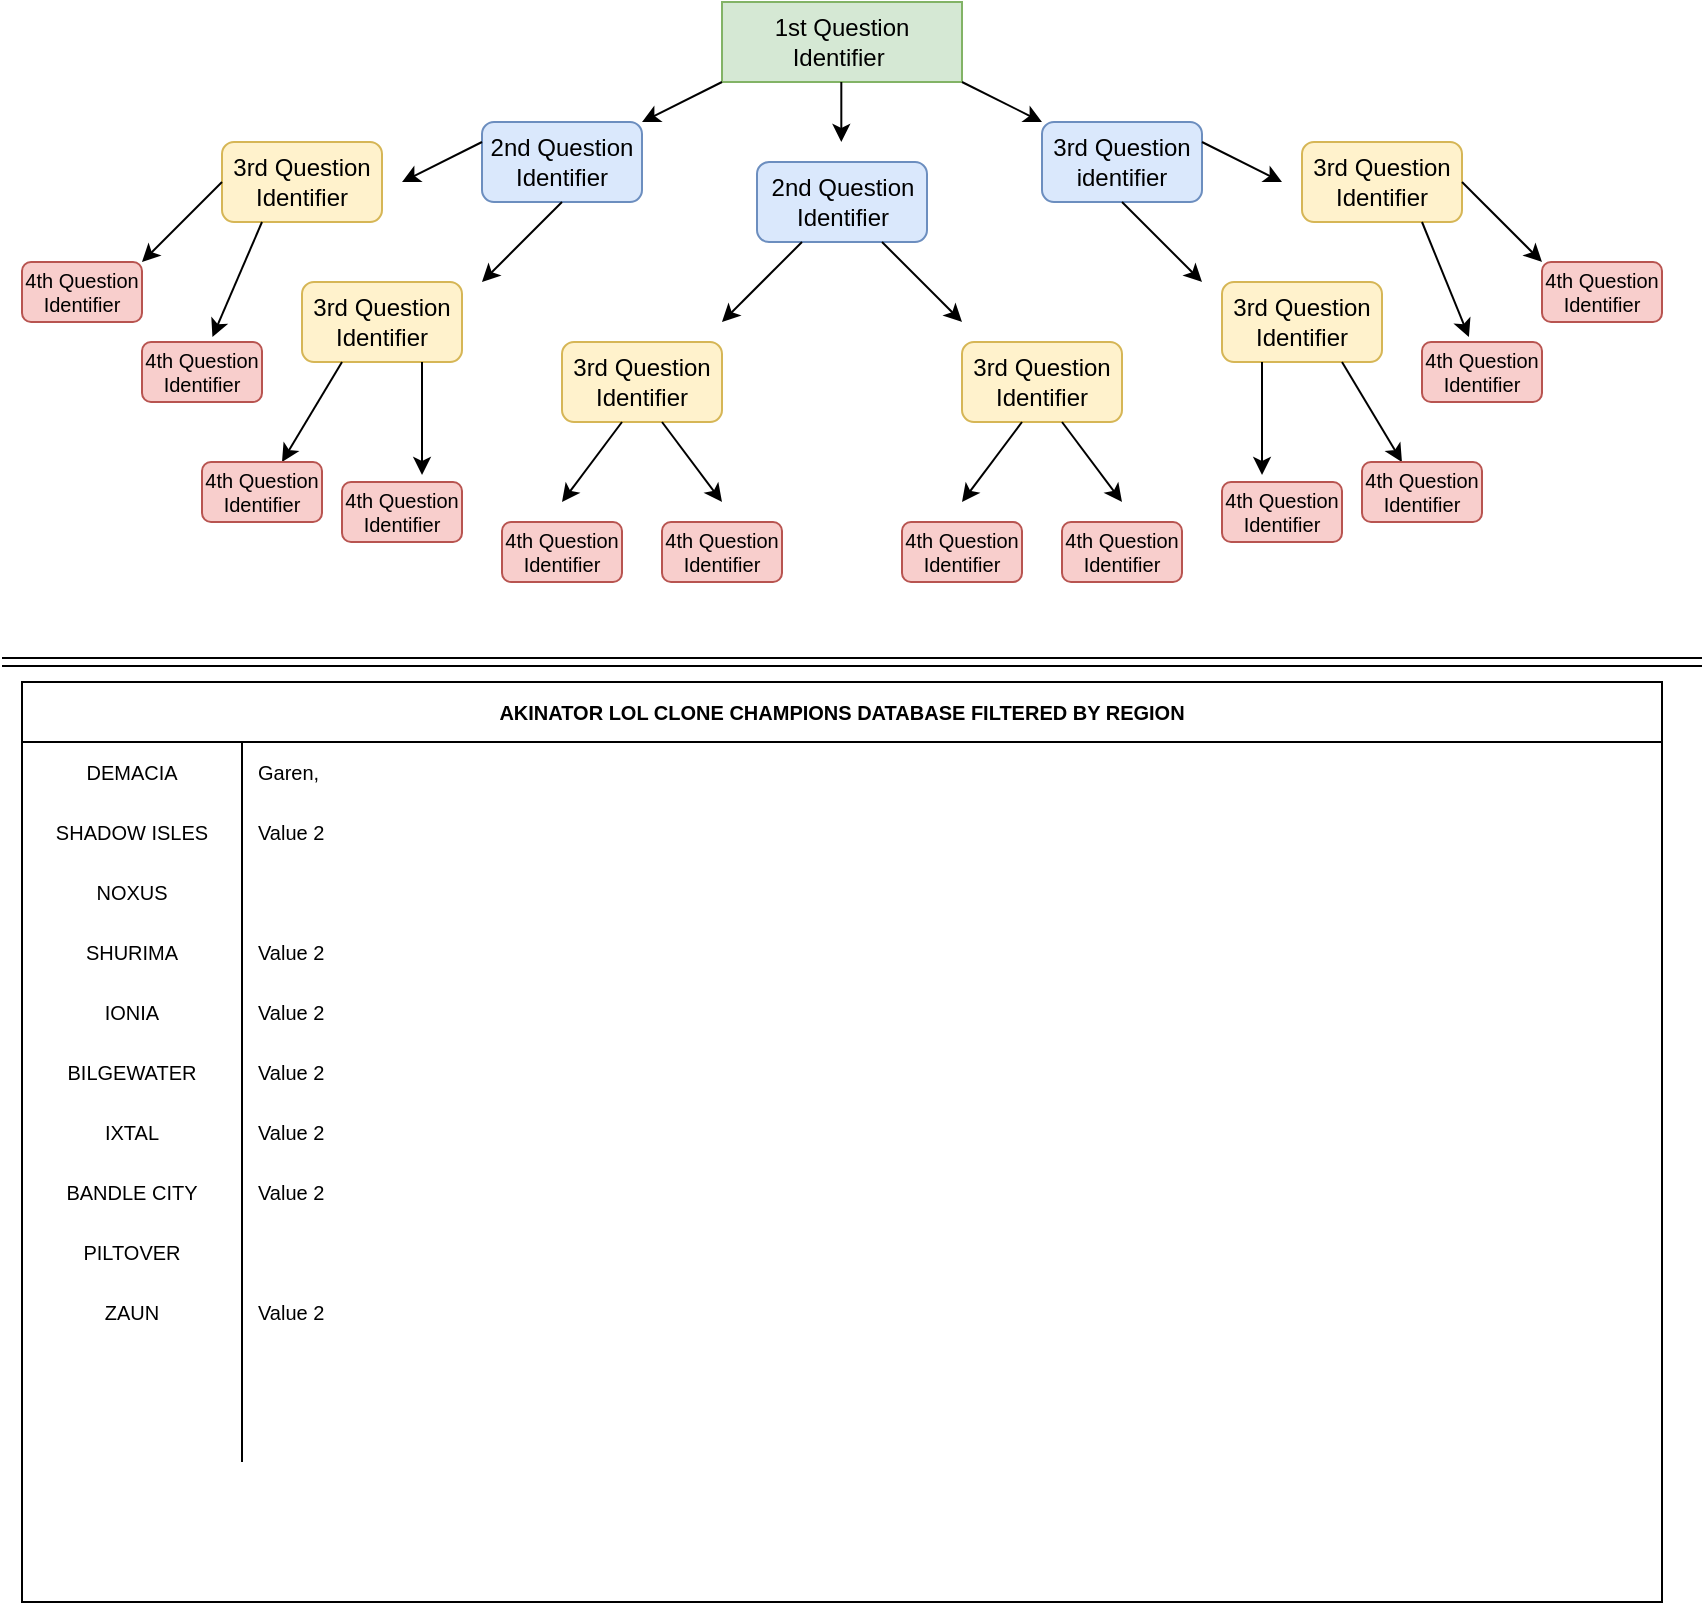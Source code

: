 <mxfile version="20.2.8" type="github">
  <diagram id="Z1RR6mmJHM-_WVOXm7XX" name="Page-1">
    <mxGraphModel dx="813" dy="454" grid="1" gridSize="10" guides="1" tooltips="1" connect="1" arrows="1" fold="1" page="1" pageScale="1" pageWidth="850" pageHeight="1100" math="0" shadow="0">
      <root>
        <mxCell id="0" />
        <mxCell id="1" parent="0" />
        <mxCell id="8yJS9vhKJrnBrzT2P1xs-1" value="1st Question Identifier&amp;nbsp;" style="rounded=0;whiteSpace=wrap;html=1;fillColor=#d5e8d4;strokeColor=#82b366;fillStyle=auto;" parent="1" vertex="1">
          <mxGeometry x="360" y="30" width="120" height="40" as="geometry" />
        </mxCell>
        <mxCell id="8yJS9vhKJrnBrzT2P1xs-2" value="" style="endArrow=classic;html=1;rounded=0;" parent="1" edge="1">
          <mxGeometry width="50" height="50" relative="1" as="geometry">
            <mxPoint x="360" y="70" as="sourcePoint" />
            <mxPoint x="320" y="90" as="targetPoint" />
            <Array as="points" />
          </mxGeometry>
        </mxCell>
        <mxCell id="8yJS9vhKJrnBrzT2P1xs-4" value="" style="endArrow=classic;html=1;rounded=0;" parent="1" edge="1">
          <mxGeometry width="50" height="50" relative="1" as="geometry">
            <mxPoint x="419.66" y="70" as="sourcePoint" />
            <mxPoint x="419.66" y="100" as="targetPoint" />
            <Array as="points">
              <mxPoint x="419.66" y="70" />
            </Array>
          </mxGeometry>
        </mxCell>
        <mxCell id="8yJS9vhKJrnBrzT2P1xs-5" value="" style="endArrow=classic;html=1;rounded=0;entryX=0;entryY=0;entryDx=0;entryDy=0;" parent="1" target="8yJS9vhKJrnBrzT2P1xs-7" edge="1">
          <mxGeometry width="50" height="50" relative="1" as="geometry">
            <mxPoint x="480" y="70" as="sourcePoint" />
            <mxPoint x="515" y="90" as="targetPoint" />
            <Array as="points" />
          </mxGeometry>
        </mxCell>
        <mxCell id="8yJS9vhKJrnBrzT2P1xs-6" value="2nd Question Identifier" style="rounded=1;whiteSpace=wrap;html=1;fillStyle=auto;fillColor=#dae8fc;strokeColor=#6c8ebf;" parent="1" vertex="1">
          <mxGeometry x="240" y="90" width="80" height="40" as="geometry" />
        </mxCell>
        <mxCell id="8yJS9vhKJrnBrzT2P1xs-7" value="3rd Question identifier" style="rounded=1;whiteSpace=wrap;html=1;fillStyle=auto;fillColor=#dae8fc;strokeColor=#6c8ebf;" parent="1" vertex="1">
          <mxGeometry x="520" y="90" width="80" height="40" as="geometry" />
        </mxCell>
        <mxCell id="8yJS9vhKJrnBrzT2P1xs-8" value="2nd Question Identifier" style="rounded=1;whiteSpace=wrap;html=1;fillStyle=auto;fillColor=#dae8fc;strokeColor=#6c8ebf;" parent="1" vertex="1">
          <mxGeometry x="377.5" y="110" width="85" height="40" as="geometry" />
        </mxCell>
        <mxCell id="8yJS9vhKJrnBrzT2P1xs-10" value="" style="endArrow=classic;html=1;rounded=0;" parent="1" edge="1">
          <mxGeometry width="50" height="50" relative="1" as="geometry">
            <mxPoint x="400" y="150" as="sourcePoint" />
            <mxPoint x="360" y="190" as="targetPoint" />
            <Array as="points">
              <mxPoint x="360" y="190" />
            </Array>
          </mxGeometry>
        </mxCell>
        <mxCell id="8yJS9vhKJrnBrzT2P1xs-11" value="" style="endArrow=classic;html=1;rounded=0;" parent="1" edge="1">
          <mxGeometry width="50" height="50" relative="1" as="geometry">
            <mxPoint x="440" y="150" as="sourcePoint" />
            <mxPoint x="480" y="190" as="targetPoint" />
            <Array as="points" />
          </mxGeometry>
        </mxCell>
        <mxCell id="8yJS9vhKJrnBrzT2P1xs-14" value="3rd Question Identifier" style="rounded=1;whiteSpace=wrap;html=1;fillStyle=auto;fillColor=#fff2cc;strokeColor=#d6b656;" parent="1" vertex="1">
          <mxGeometry x="280" y="200" width="80" height="40" as="geometry" />
        </mxCell>
        <mxCell id="8yJS9vhKJrnBrzT2P1xs-15" value="3rd Question Identifier" style="rounded=1;whiteSpace=wrap;html=1;fillStyle=auto;fillColor=#fff2cc;strokeColor=#d6b656;" parent="1" vertex="1">
          <mxGeometry x="480" y="200" width="80" height="40" as="geometry" />
        </mxCell>
        <mxCell id="8yJS9vhKJrnBrzT2P1xs-16" value="3rd Question Identifier" style="rounded=1;whiteSpace=wrap;html=1;fillStyle=auto;fillColor=#fff2cc;strokeColor=#d6b656;" parent="1" vertex="1">
          <mxGeometry x="110" y="100" width="80" height="40" as="geometry" />
        </mxCell>
        <mxCell id="8yJS9vhKJrnBrzT2P1xs-19" value="" style="endArrow=classic;html=1;rounded=0;" parent="1" edge="1">
          <mxGeometry width="50" height="50" relative="1" as="geometry">
            <mxPoint x="240" y="100" as="sourcePoint" />
            <mxPoint x="200" y="120" as="targetPoint" />
            <Array as="points" />
          </mxGeometry>
        </mxCell>
        <mxCell id="8yJS9vhKJrnBrzT2P1xs-20" value="" style="endArrow=classic;html=1;rounded=0;" parent="1" edge="1">
          <mxGeometry width="50" height="50" relative="1" as="geometry">
            <mxPoint x="280" y="130" as="sourcePoint" />
            <mxPoint x="240" y="170" as="targetPoint" />
            <Array as="points">
              <mxPoint x="240" y="170" />
            </Array>
          </mxGeometry>
        </mxCell>
        <mxCell id="8yJS9vhKJrnBrzT2P1xs-21" value="3rd Question Identifier" style="rounded=1;whiteSpace=wrap;html=1;fillStyle=auto;fillColor=#fff2cc;strokeColor=#d6b656;" parent="1" vertex="1">
          <mxGeometry x="150" y="170" width="80" height="40" as="geometry" />
        </mxCell>
        <mxCell id="8yJS9vhKJrnBrzT2P1xs-24" value="" style="endArrow=classic;html=1;rounded=0;entryX=0;entryY=0;entryDx=0;entryDy=0;" parent="1" edge="1">
          <mxGeometry width="50" height="50" relative="1" as="geometry">
            <mxPoint x="600" y="100" as="sourcePoint" />
            <mxPoint x="640" y="120" as="targetPoint" />
            <Array as="points" />
          </mxGeometry>
        </mxCell>
        <mxCell id="8yJS9vhKJrnBrzT2P1xs-25" value="3rd Question Identifier" style="rounded=1;whiteSpace=wrap;html=1;fillStyle=auto;fillColor=#fff2cc;strokeColor=#d6b656;" parent="1" vertex="1">
          <mxGeometry x="650" y="100" width="80" height="40" as="geometry" />
        </mxCell>
        <mxCell id="8yJS9vhKJrnBrzT2P1xs-26" value="" style="endArrow=classic;html=1;rounded=0;" parent="1" edge="1">
          <mxGeometry width="50" height="50" relative="1" as="geometry">
            <mxPoint x="560" y="130" as="sourcePoint" />
            <mxPoint x="600" y="170" as="targetPoint" />
            <Array as="points" />
          </mxGeometry>
        </mxCell>
        <mxCell id="8yJS9vhKJrnBrzT2P1xs-27" value="3rd Question Identifier" style="rounded=1;whiteSpace=wrap;html=1;fillStyle=auto;fillColor=#fff2cc;strokeColor=#d6b656;" parent="1" vertex="1">
          <mxGeometry x="610" y="170" width="80" height="40" as="geometry" />
        </mxCell>
        <mxCell id="8yJS9vhKJrnBrzT2P1xs-28" value="" style="endArrow=classic;html=1;rounded=0;shadow=0;strokeColor=default;entryX=1;entryY=0;entryDx=0;entryDy=0;" parent="1" target="8yJS9vhKJrnBrzT2P1xs-30" edge="1">
          <mxGeometry width="50" height="50" relative="1" as="geometry">
            <mxPoint x="110" y="120" as="sourcePoint" />
            <mxPoint x="70" y="150" as="targetPoint" />
          </mxGeometry>
        </mxCell>
        <mxCell id="8yJS9vhKJrnBrzT2P1xs-29" value="" style="endArrow=classic;html=1;rounded=0;shadow=0;strokeColor=default;entryX=0.587;entryY=-0.083;entryDx=0;entryDy=0;entryPerimeter=0;" parent="1" target="8yJS9vhKJrnBrzT2P1xs-31" edge="1">
          <mxGeometry width="50" height="50" relative="1" as="geometry">
            <mxPoint x="130" y="140" as="sourcePoint" />
            <mxPoint x="110" y="190" as="targetPoint" />
          </mxGeometry>
        </mxCell>
        <mxCell id="8yJS9vhKJrnBrzT2P1xs-30" value="4th Question Identifier" style="rounded=1;whiteSpace=wrap;html=1;fillStyle=auto;fillColor=#f8cecc;strokeColor=#b85450;fontSize=10;" parent="1" vertex="1">
          <mxGeometry x="10" y="160" width="60" height="30" as="geometry" />
        </mxCell>
        <mxCell id="8yJS9vhKJrnBrzT2P1xs-31" value="4th Question Identifier" style="rounded=1;whiteSpace=wrap;html=1;fillStyle=auto;fillColor=#f8cecc;strokeColor=#b85450;fontSize=10;" parent="1" vertex="1">
          <mxGeometry x="70" y="200" width="60" height="30" as="geometry" />
        </mxCell>
        <mxCell id="8yJS9vhKJrnBrzT2P1xs-32" value="" style="endArrow=classic;html=1;rounded=0;shadow=0;strokeColor=default;fontSize=10;" parent="1" edge="1">
          <mxGeometry width="50" height="50" relative="1" as="geometry">
            <mxPoint x="170" y="210" as="sourcePoint" />
            <mxPoint x="140" y="260" as="targetPoint" />
          </mxGeometry>
        </mxCell>
        <mxCell id="8yJS9vhKJrnBrzT2P1xs-33" value="" style="endArrow=classic;html=1;rounded=0;shadow=0;strokeColor=default;fontSize=10;entryX=0.667;entryY=-0.117;entryDx=0;entryDy=0;entryPerimeter=0;" parent="1" target="8yJS9vhKJrnBrzT2P1xs-35" edge="1">
          <mxGeometry width="50" height="50" relative="1" as="geometry">
            <mxPoint x="210" y="210" as="sourcePoint" />
            <mxPoint x="210" y="260" as="targetPoint" />
          </mxGeometry>
        </mxCell>
        <mxCell id="8yJS9vhKJrnBrzT2P1xs-34" value="4th Question Identifier" style="rounded=1;whiteSpace=wrap;html=1;fillStyle=auto;fillColor=#f8cecc;strokeColor=#b85450;fontSize=10;" parent="1" vertex="1">
          <mxGeometry x="100" y="260" width="60" height="30" as="geometry" />
        </mxCell>
        <mxCell id="8yJS9vhKJrnBrzT2P1xs-35" value="4th Question Identifier" style="rounded=1;whiteSpace=wrap;html=1;fillStyle=auto;fillColor=#f8cecc;strokeColor=#b85450;fontSize=10;" parent="1" vertex="1">
          <mxGeometry x="170" y="270" width="60" height="30" as="geometry" />
        </mxCell>
        <mxCell id="8yJS9vhKJrnBrzT2P1xs-37" value="" style="endArrow=classic;html=1;rounded=0;shadow=0;strokeColor=default;fontSize=10;" parent="1" edge="1">
          <mxGeometry width="50" height="50" relative="1" as="geometry">
            <mxPoint x="310" y="240" as="sourcePoint" />
            <mxPoint x="280" y="280" as="targetPoint" />
          </mxGeometry>
        </mxCell>
        <mxCell id="8yJS9vhKJrnBrzT2P1xs-38" value="" style="endArrow=classic;html=1;rounded=0;shadow=0;strokeColor=default;fontSize=10;" parent="1" edge="1">
          <mxGeometry width="50" height="50" relative="1" as="geometry">
            <mxPoint x="330" y="240" as="sourcePoint" />
            <mxPoint x="360" y="280" as="targetPoint" />
          </mxGeometry>
        </mxCell>
        <mxCell id="8yJS9vhKJrnBrzT2P1xs-39" value="" style="endArrow=classic;html=1;rounded=0;shadow=0;strokeColor=default;fontSize=10;" parent="1" edge="1">
          <mxGeometry width="50" height="50" relative="1" as="geometry">
            <mxPoint x="510" y="240" as="sourcePoint" />
            <mxPoint x="480" y="280" as="targetPoint" />
          </mxGeometry>
        </mxCell>
        <mxCell id="8yJS9vhKJrnBrzT2P1xs-40" value="" style="endArrow=classic;html=1;rounded=0;shadow=0;strokeColor=default;fontSize=10;" parent="1" edge="1">
          <mxGeometry width="50" height="50" relative="1" as="geometry">
            <mxPoint x="530" y="240" as="sourcePoint" />
            <mxPoint x="560" y="280" as="targetPoint" />
          </mxGeometry>
        </mxCell>
        <mxCell id="8yJS9vhKJrnBrzT2P1xs-41" value="4th Question Identifier" style="rounded=1;whiteSpace=wrap;html=1;fillStyle=auto;fillColor=#f8cecc;strokeColor=#b85450;fontSize=10;" parent="1" vertex="1">
          <mxGeometry x="250" y="290" width="60" height="30" as="geometry" />
        </mxCell>
        <mxCell id="8yJS9vhKJrnBrzT2P1xs-42" value="4th Question Identifier" style="rounded=1;whiteSpace=wrap;html=1;fillStyle=auto;fillColor=#f8cecc;strokeColor=#b85450;fontSize=10;" parent="1" vertex="1">
          <mxGeometry x="330" y="290" width="60" height="30" as="geometry" />
        </mxCell>
        <mxCell id="8yJS9vhKJrnBrzT2P1xs-43" value="4th Question Identifier" style="rounded=1;whiteSpace=wrap;html=1;fillStyle=auto;fillColor=#f8cecc;strokeColor=#b85450;fontSize=10;" parent="1" vertex="1">
          <mxGeometry x="450" y="290" width="60" height="30" as="geometry" />
        </mxCell>
        <mxCell id="8yJS9vhKJrnBrzT2P1xs-44" value="4th Question Identifier" style="rounded=1;whiteSpace=wrap;html=1;fillStyle=auto;fillColor=#f8cecc;strokeColor=#b85450;fontSize=10;" parent="1" vertex="1">
          <mxGeometry x="530" y="290" width="60" height="30" as="geometry" />
        </mxCell>
        <mxCell id="8yJS9vhKJrnBrzT2P1xs-47" value="" style="endArrow=classic;html=1;rounded=0;shadow=0;strokeColor=default;fontSize=10;entryX=0.667;entryY=-0.117;entryDx=0;entryDy=0;entryPerimeter=0;" parent="1" edge="1">
          <mxGeometry width="50" height="50" relative="1" as="geometry">
            <mxPoint x="630" y="210" as="sourcePoint" />
            <mxPoint x="630.02" y="266.49" as="targetPoint" />
          </mxGeometry>
        </mxCell>
        <mxCell id="8yJS9vhKJrnBrzT2P1xs-48" value="4th Question Identifier" style="rounded=1;whiteSpace=wrap;html=1;fillStyle=auto;fillColor=#f8cecc;strokeColor=#b85450;fontSize=10;" parent="1" vertex="1">
          <mxGeometry x="610" y="270" width="60" height="30" as="geometry" />
        </mxCell>
        <mxCell id="8yJS9vhKJrnBrzT2P1xs-49" value="" style="endArrow=classic;html=1;rounded=0;shadow=0;strokeColor=default;fontSize=10;entryX=0.333;entryY=0;entryDx=0;entryDy=0;entryPerimeter=0;" parent="1" target="8yJS9vhKJrnBrzT2P1xs-50" edge="1">
          <mxGeometry width="50" height="50" relative="1" as="geometry">
            <mxPoint x="670" y="210" as="sourcePoint" />
            <mxPoint x="700" y="240" as="targetPoint" />
          </mxGeometry>
        </mxCell>
        <mxCell id="8yJS9vhKJrnBrzT2P1xs-50" value="4th Question Identifier" style="rounded=1;whiteSpace=wrap;html=1;fillStyle=auto;fillColor=#f8cecc;strokeColor=#b85450;fontSize=10;" parent="1" vertex="1">
          <mxGeometry x="680" y="260" width="60" height="30" as="geometry" />
        </mxCell>
        <mxCell id="8yJS9vhKJrnBrzT2P1xs-52" value="" style="endArrow=classic;html=1;rounded=0;shadow=0;strokeColor=default;" parent="1" edge="1">
          <mxGeometry width="50" height="50" relative="1" as="geometry">
            <mxPoint x="730" y="120" as="sourcePoint" />
            <mxPoint x="770" y="160" as="targetPoint" />
          </mxGeometry>
        </mxCell>
        <mxCell id="8yJS9vhKJrnBrzT2P1xs-53" value="4th Question Identifier" style="rounded=1;whiteSpace=wrap;html=1;fillStyle=auto;fillColor=#f8cecc;strokeColor=#b85450;fontSize=10;" parent="1" vertex="1">
          <mxGeometry x="770" y="160" width="60" height="30" as="geometry" />
        </mxCell>
        <mxCell id="8yJS9vhKJrnBrzT2P1xs-54" value="" style="endArrow=classic;html=1;rounded=0;shadow=0;strokeColor=default;entryX=0.391;entryY=-0.083;entryDx=0;entryDy=0;entryPerimeter=0;" parent="1" target="8yJS9vhKJrnBrzT2P1xs-55" edge="1">
          <mxGeometry width="50" height="50" relative="1" as="geometry">
            <mxPoint x="710" y="140" as="sourcePoint" />
            <mxPoint x="740" y="190" as="targetPoint" />
          </mxGeometry>
        </mxCell>
        <mxCell id="8yJS9vhKJrnBrzT2P1xs-55" value="4th Question Identifier" style="rounded=1;whiteSpace=wrap;html=1;fillStyle=auto;fillColor=#f8cecc;strokeColor=#b85450;fontSize=10;" parent="1" vertex="1">
          <mxGeometry x="710" y="200" width="60" height="30" as="geometry" />
        </mxCell>
        <mxCell id="8yJS9vhKJrnBrzT2P1xs-56" value="" style="shape=link;html=1;rounded=0;shadow=0;strokeColor=default;fontSize=10;" parent="1" edge="1">
          <mxGeometry width="100" relative="1" as="geometry">
            <mxPoint y="360" as="sourcePoint" />
            <mxPoint x="850" y="360" as="targetPoint" />
          </mxGeometry>
        </mxCell>
        <mxCell id="mfH-ndN-9czuZ-7a6wpf-1" value="AKINATOR LOL CLONE CHAMPIONS DATABASE FILTERED BY REGION" style="shape=table;startSize=30;container=1;collapsible=0;childLayout=tableLayout;fixedRows=1;rowLines=0;fontStyle=1;fillStyle=auto;fontSize=10;" vertex="1" parent="1">
          <mxGeometry x="10" y="370" width="820" height="460" as="geometry" />
        </mxCell>
        <mxCell id="mfH-ndN-9czuZ-7a6wpf-2" value="" style="shape=tableRow;horizontal=0;startSize=0;swimlaneHead=0;swimlaneBody=0;top=0;left=0;bottom=0;right=0;collapsible=0;dropTarget=0;fillColor=none;points=[[0,0.5],[1,0.5]];portConstraint=eastwest;fillStyle=auto;fontSize=10;" vertex="1" parent="mfH-ndN-9czuZ-7a6wpf-1">
          <mxGeometry y="30" width="820" height="30" as="geometry" />
        </mxCell>
        <mxCell id="mfH-ndN-9czuZ-7a6wpf-3" value="DEMACIA" style="shape=partialRectangle;html=1;whiteSpace=wrap;connectable=0;fillColor=none;top=0;left=0;bottom=0;right=0;overflow=hidden;pointerEvents=1;fillStyle=auto;fontSize=10;" vertex="1" parent="mfH-ndN-9czuZ-7a6wpf-2">
          <mxGeometry width="110" height="30" as="geometry">
            <mxRectangle width="110" height="30" as="alternateBounds" />
          </mxGeometry>
        </mxCell>
        <mxCell id="mfH-ndN-9czuZ-7a6wpf-4" value="Garen," style="shape=partialRectangle;html=1;whiteSpace=wrap;connectable=0;fillColor=none;top=0;left=0;bottom=0;right=0;align=left;spacingLeft=6;overflow=hidden;fillStyle=auto;fontSize=10;" vertex="1" parent="mfH-ndN-9czuZ-7a6wpf-2">
          <mxGeometry x="110" width="710" height="30" as="geometry">
            <mxRectangle width="710" height="30" as="alternateBounds" />
          </mxGeometry>
        </mxCell>
        <mxCell id="mfH-ndN-9czuZ-7a6wpf-5" value="" style="shape=tableRow;horizontal=0;startSize=0;swimlaneHead=0;swimlaneBody=0;top=0;left=0;bottom=0;right=0;collapsible=0;dropTarget=0;fillColor=none;points=[[0,0.5],[1,0.5]];portConstraint=eastwest;fillStyle=auto;fontSize=10;" vertex="1" parent="mfH-ndN-9czuZ-7a6wpf-1">
          <mxGeometry y="60" width="820" height="30" as="geometry" />
        </mxCell>
        <mxCell id="mfH-ndN-9czuZ-7a6wpf-6" value="SHADOW ISLES" style="shape=partialRectangle;html=1;whiteSpace=wrap;connectable=0;fillColor=none;top=0;left=0;bottom=0;right=0;overflow=hidden;fillStyle=auto;fontSize=10;" vertex="1" parent="mfH-ndN-9czuZ-7a6wpf-5">
          <mxGeometry width="110" height="30" as="geometry">
            <mxRectangle width="110" height="30" as="alternateBounds" />
          </mxGeometry>
        </mxCell>
        <mxCell id="mfH-ndN-9czuZ-7a6wpf-7" value="Value 2" style="shape=partialRectangle;html=1;whiteSpace=wrap;connectable=0;fillColor=none;top=0;left=0;bottom=0;right=0;align=left;spacingLeft=6;overflow=hidden;fillStyle=auto;fontSize=10;" vertex="1" parent="mfH-ndN-9czuZ-7a6wpf-5">
          <mxGeometry x="110" width="710" height="30" as="geometry">
            <mxRectangle width="710" height="30" as="alternateBounds" />
          </mxGeometry>
        </mxCell>
        <mxCell id="mfH-ndN-9czuZ-7a6wpf-8" value="" style="shape=tableRow;horizontal=0;startSize=0;swimlaneHead=0;swimlaneBody=0;top=0;left=0;bottom=0;right=0;collapsible=0;dropTarget=0;fillColor=none;points=[[0,0.5],[1,0.5]];portConstraint=eastwest;fillStyle=auto;fontSize=10;" vertex="1" parent="mfH-ndN-9czuZ-7a6wpf-1">
          <mxGeometry y="90" width="820" height="30" as="geometry" />
        </mxCell>
        <mxCell id="mfH-ndN-9czuZ-7a6wpf-9" value="NOXUS" style="shape=partialRectangle;html=1;whiteSpace=wrap;connectable=0;fillColor=none;top=0;left=0;bottom=0;right=0;overflow=hidden;fillStyle=auto;fontSize=10;" vertex="1" parent="mfH-ndN-9czuZ-7a6wpf-8">
          <mxGeometry width="110" height="30" as="geometry">
            <mxRectangle width="110" height="30" as="alternateBounds" />
          </mxGeometry>
        </mxCell>
        <mxCell id="mfH-ndN-9czuZ-7a6wpf-10" value="" style="shape=partialRectangle;html=1;whiteSpace=wrap;connectable=0;fillColor=none;top=0;left=0;bottom=0;right=0;align=left;spacingLeft=6;overflow=hidden;fillStyle=auto;fontSize=10;sketch=0;" vertex="1" parent="mfH-ndN-9czuZ-7a6wpf-8">
          <mxGeometry x="110" width="710" height="30" as="geometry">
            <mxRectangle width="710" height="30" as="alternateBounds" />
          </mxGeometry>
        </mxCell>
        <mxCell id="mfH-ndN-9czuZ-7a6wpf-14" value="" style="shape=tableRow;horizontal=0;startSize=0;swimlaneHead=0;swimlaneBody=0;top=0;left=0;bottom=0;right=0;collapsible=0;dropTarget=0;fillColor=none;points=[[0,0.5],[1,0.5]];portConstraint=eastwest;fillStyle=auto;fontSize=10;" vertex="1" parent="mfH-ndN-9czuZ-7a6wpf-1">
          <mxGeometry y="120" width="820" height="30" as="geometry" />
        </mxCell>
        <mxCell id="mfH-ndN-9czuZ-7a6wpf-15" value="SHURIMA" style="shape=partialRectangle;html=1;whiteSpace=wrap;connectable=0;fillColor=none;top=0;left=0;bottom=0;right=0;overflow=hidden;fillStyle=auto;fontSize=10;" vertex="1" parent="mfH-ndN-9czuZ-7a6wpf-14">
          <mxGeometry width="110" height="30" as="geometry">
            <mxRectangle width="110" height="30" as="alternateBounds" />
          </mxGeometry>
        </mxCell>
        <mxCell id="mfH-ndN-9czuZ-7a6wpf-16" value="Value 2" style="shape=partialRectangle;html=1;whiteSpace=wrap;connectable=0;fillColor=none;top=0;left=0;bottom=0;right=0;align=left;spacingLeft=6;overflow=hidden;fillStyle=auto;fontSize=10;" vertex="1" parent="mfH-ndN-9czuZ-7a6wpf-14">
          <mxGeometry x="110" width="710" height="30" as="geometry">
            <mxRectangle width="710" height="30" as="alternateBounds" />
          </mxGeometry>
        </mxCell>
        <mxCell id="mfH-ndN-9czuZ-7a6wpf-17" value="" style="shape=tableRow;horizontal=0;startSize=0;swimlaneHead=0;swimlaneBody=0;top=0;left=0;bottom=0;right=0;collapsible=0;dropTarget=0;fillColor=none;points=[[0,0.5],[1,0.5]];portConstraint=eastwest;fillStyle=auto;fontSize=10;" vertex="1" parent="mfH-ndN-9czuZ-7a6wpf-1">
          <mxGeometry y="150" width="820" height="30" as="geometry" />
        </mxCell>
        <mxCell id="mfH-ndN-9czuZ-7a6wpf-18" value="IONIA" style="shape=partialRectangle;html=1;whiteSpace=wrap;connectable=0;fillColor=none;top=0;left=0;bottom=0;right=0;overflow=hidden;fillStyle=auto;fontSize=10;" vertex="1" parent="mfH-ndN-9czuZ-7a6wpf-17">
          <mxGeometry width="110" height="30" as="geometry">
            <mxRectangle width="110" height="30" as="alternateBounds" />
          </mxGeometry>
        </mxCell>
        <mxCell id="mfH-ndN-9czuZ-7a6wpf-19" value="Value 2" style="shape=partialRectangle;html=1;whiteSpace=wrap;connectable=0;fillColor=none;top=0;left=0;bottom=0;right=0;align=left;spacingLeft=6;overflow=hidden;fillStyle=auto;fontSize=10;" vertex="1" parent="mfH-ndN-9czuZ-7a6wpf-17">
          <mxGeometry x="110" width="710" height="30" as="geometry">
            <mxRectangle width="710" height="30" as="alternateBounds" />
          </mxGeometry>
        </mxCell>
        <mxCell id="mfH-ndN-9czuZ-7a6wpf-20" value="" style="shape=tableRow;horizontal=0;startSize=0;swimlaneHead=0;swimlaneBody=0;top=0;left=0;bottom=0;right=0;collapsible=0;dropTarget=0;fillColor=none;points=[[0,0.5],[1,0.5]];portConstraint=eastwest;fillStyle=auto;fontSize=10;" vertex="1" parent="mfH-ndN-9czuZ-7a6wpf-1">
          <mxGeometry y="180" width="820" height="30" as="geometry" />
        </mxCell>
        <mxCell id="mfH-ndN-9czuZ-7a6wpf-21" value="BILGEWATER" style="shape=partialRectangle;html=1;whiteSpace=wrap;connectable=0;fillColor=none;top=0;left=0;bottom=0;right=0;overflow=hidden;fillStyle=auto;fontSize=10;" vertex="1" parent="mfH-ndN-9czuZ-7a6wpf-20">
          <mxGeometry width="110" height="30" as="geometry">
            <mxRectangle width="110" height="30" as="alternateBounds" />
          </mxGeometry>
        </mxCell>
        <mxCell id="mfH-ndN-9czuZ-7a6wpf-22" value="Value 2" style="shape=partialRectangle;html=1;whiteSpace=wrap;connectable=0;fillColor=none;top=0;left=0;bottom=0;right=0;align=left;spacingLeft=6;overflow=hidden;fillStyle=auto;fontSize=10;" vertex="1" parent="mfH-ndN-9czuZ-7a6wpf-20">
          <mxGeometry x="110" width="710" height="30" as="geometry">
            <mxRectangle width="710" height="30" as="alternateBounds" />
          </mxGeometry>
        </mxCell>
        <mxCell id="mfH-ndN-9czuZ-7a6wpf-23" value="" style="shape=tableRow;horizontal=0;startSize=0;swimlaneHead=0;swimlaneBody=0;top=0;left=0;bottom=0;right=0;collapsible=0;dropTarget=0;fillColor=none;points=[[0,0.5],[1,0.5]];portConstraint=eastwest;fillStyle=auto;fontSize=10;" vertex="1" parent="mfH-ndN-9czuZ-7a6wpf-1">
          <mxGeometry y="210" width="820" height="30" as="geometry" />
        </mxCell>
        <mxCell id="mfH-ndN-9czuZ-7a6wpf-24" value="IXTAL" style="shape=partialRectangle;html=1;whiteSpace=wrap;connectable=0;fillColor=none;top=0;left=0;bottom=0;right=0;overflow=hidden;fillStyle=auto;fontSize=10;" vertex="1" parent="mfH-ndN-9czuZ-7a6wpf-23">
          <mxGeometry width="110" height="30" as="geometry">
            <mxRectangle width="110" height="30" as="alternateBounds" />
          </mxGeometry>
        </mxCell>
        <mxCell id="mfH-ndN-9czuZ-7a6wpf-25" value="Value 2" style="shape=partialRectangle;html=1;whiteSpace=wrap;connectable=0;fillColor=none;top=0;left=0;bottom=0;right=0;align=left;spacingLeft=6;overflow=hidden;fillStyle=auto;fontSize=10;" vertex="1" parent="mfH-ndN-9czuZ-7a6wpf-23">
          <mxGeometry x="110" width="710" height="30" as="geometry">
            <mxRectangle width="710" height="30" as="alternateBounds" />
          </mxGeometry>
        </mxCell>
        <mxCell id="mfH-ndN-9czuZ-7a6wpf-26" value="" style="shape=tableRow;horizontal=0;startSize=0;swimlaneHead=0;swimlaneBody=0;top=0;left=0;bottom=0;right=0;collapsible=0;dropTarget=0;fillColor=none;points=[[0,0.5],[1,0.5]];portConstraint=eastwest;fillStyle=auto;fontSize=10;" vertex="1" parent="mfH-ndN-9czuZ-7a6wpf-1">
          <mxGeometry y="240" width="820" height="30" as="geometry" />
        </mxCell>
        <mxCell id="mfH-ndN-9czuZ-7a6wpf-27" value="BANDLE CITY" style="shape=partialRectangle;html=1;whiteSpace=wrap;connectable=0;fillColor=none;top=0;left=0;bottom=0;right=0;overflow=hidden;fillStyle=auto;fontSize=10;" vertex="1" parent="mfH-ndN-9czuZ-7a6wpf-26">
          <mxGeometry width="110" height="30" as="geometry">
            <mxRectangle width="110" height="30" as="alternateBounds" />
          </mxGeometry>
        </mxCell>
        <mxCell id="mfH-ndN-9czuZ-7a6wpf-28" value="Value 2" style="shape=partialRectangle;html=1;whiteSpace=wrap;connectable=0;fillColor=none;top=0;left=0;bottom=0;right=0;align=left;spacingLeft=6;overflow=hidden;fillStyle=auto;fontSize=10;" vertex="1" parent="mfH-ndN-9czuZ-7a6wpf-26">
          <mxGeometry x="110" width="710" height="30" as="geometry">
            <mxRectangle width="710" height="30" as="alternateBounds" />
          </mxGeometry>
        </mxCell>
        <mxCell id="mfH-ndN-9czuZ-7a6wpf-29" value="" style="shape=tableRow;horizontal=0;startSize=0;swimlaneHead=0;swimlaneBody=0;top=0;left=0;bottom=0;right=0;collapsible=0;dropTarget=0;fillColor=none;points=[[0,0.5],[1,0.5]];portConstraint=eastwest;fillStyle=auto;fontSize=10;" vertex="1" parent="mfH-ndN-9czuZ-7a6wpf-1">
          <mxGeometry y="270" width="820" height="30" as="geometry" />
        </mxCell>
        <mxCell id="mfH-ndN-9czuZ-7a6wpf-30" value="PILTOVER" style="shape=partialRectangle;html=1;whiteSpace=wrap;connectable=0;fillColor=none;top=0;left=0;bottom=0;right=0;overflow=hidden;fillStyle=auto;fontSize=10;" vertex="1" parent="mfH-ndN-9czuZ-7a6wpf-29">
          <mxGeometry width="110" height="30" as="geometry">
            <mxRectangle width="110" height="30" as="alternateBounds" />
          </mxGeometry>
        </mxCell>
        <mxCell id="mfH-ndN-9czuZ-7a6wpf-31" value="" style="shape=partialRectangle;html=1;whiteSpace=wrap;connectable=0;fillColor=none;top=0;left=0;bottom=0;right=0;align=left;spacingLeft=6;overflow=hidden;fillStyle=auto;fontSize=10;" vertex="1" parent="mfH-ndN-9czuZ-7a6wpf-29">
          <mxGeometry x="110" width="710" height="30" as="geometry">
            <mxRectangle width="710" height="30" as="alternateBounds" />
          </mxGeometry>
        </mxCell>
        <mxCell id="mfH-ndN-9czuZ-7a6wpf-41" value="" style="shape=tableRow;horizontal=0;startSize=0;swimlaneHead=0;swimlaneBody=0;top=0;left=0;bottom=0;right=0;collapsible=0;dropTarget=0;fillColor=none;points=[[0,0.5],[1,0.5]];portConstraint=eastwest;fillStyle=auto;fontSize=10;" vertex="1" parent="mfH-ndN-9czuZ-7a6wpf-1">
          <mxGeometry y="300" width="820" height="30" as="geometry" />
        </mxCell>
        <mxCell id="mfH-ndN-9czuZ-7a6wpf-42" value="ZAUN" style="shape=partialRectangle;html=1;whiteSpace=wrap;connectable=0;fillColor=none;top=0;left=0;bottom=0;right=0;overflow=hidden;fillStyle=auto;fontSize=10;" vertex="1" parent="mfH-ndN-9czuZ-7a6wpf-41">
          <mxGeometry width="110" height="30" as="geometry">
            <mxRectangle width="110" height="30" as="alternateBounds" />
          </mxGeometry>
        </mxCell>
        <mxCell id="mfH-ndN-9czuZ-7a6wpf-43" value="Value 2" style="shape=partialRectangle;html=1;whiteSpace=wrap;connectable=0;fillColor=none;top=0;left=0;bottom=0;right=0;align=left;spacingLeft=6;overflow=hidden;fillStyle=auto;fontSize=10;" vertex="1" parent="mfH-ndN-9czuZ-7a6wpf-41">
          <mxGeometry x="110" width="710" height="30" as="geometry">
            <mxRectangle width="710" height="30" as="alternateBounds" />
          </mxGeometry>
        </mxCell>
        <mxCell id="mfH-ndN-9czuZ-7a6wpf-32" value="" style="shape=tableRow;horizontal=0;startSize=0;swimlaneHead=0;swimlaneBody=0;top=0;left=0;bottom=0;right=0;collapsible=0;dropTarget=0;fillColor=none;points=[[0,0.5],[1,0.5]];portConstraint=eastwest;fillStyle=auto;fontSize=10;" vertex="1" parent="mfH-ndN-9czuZ-7a6wpf-1">
          <mxGeometry y="330" width="820" height="30" as="geometry" />
        </mxCell>
        <mxCell id="mfH-ndN-9czuZ-7a6wpf-33" value="" style="shape=partialRectangle;html=1;whiteSpace=wrap;connectable=0;fillColor=none;top=0;left=0;bottom=0;right=0;overflow=hidden;fillStyle=auto;fontSize=10;" vertex="1" parent="mfH-ndN-9czuZ-7a6wpf-32">
          <mxGeometry width="110" height="30" as="geometry">
            <mxRectangle width="110" height="30" as="alternateBounds" />
          </mxGeometry>
        </mxCell>
        <mxCell id="mfH-ndN-9czuZ-7a6wpf-34" value="" style="shape=partialRectangle;html=1;whiteSpace=wrap;connectable=0;fillColor=none;top=0;left=0;bottom=0;right=0;align=left;spacingLeft=6;overflow=hidden;fillStyle=auto;fontSize=10;" vertex="1" parent="mfH-ndN-9czuZ-7a6wpf-32">
          <mxGeometry x="110" width="710" height="30" as="geometry">
            <mxRectangle width="710" height="30" as="alternateBounds" />
          </mxGeometry>
        </mxCell>
        <mxCell id="mfH-ndN-9czuZ-7a6wpf-35" value="" style="shape=tableRow;horizontal=0;startSize=0;swimlaneHead=0;swimlaneBody=0;top=0;left=0;bottom=0;right=0;collapsible=0;dropTarget=0;fillColor=none;points=[[0,0.5],[1,0.5]];portConstraint=eastwest;fillStyle=auto;fontSize=10;" vertex="1" parent="mfH-ndN-9czuZ-7a6wpf-1">
          <mxGeometry y="360" width="820" height="30" as="geometry" />
        </mxCell>
        <mxCell id="mfH-ndN-9czuZ-7a6wpf-36" value="" style="shape=partialRectangle;html=1;whiteSpace=wrap;connectable=0;fillColor=none;top=0;left=0;bottom=0;right=0;overflow=hidden;fillStyle=auto;fontSize=10;" vertex="1" parent="mfH-ndN-9czuZ-7a6wpf-35">
          <mxGeometry width="110" height="30" as="geometry">
            <mxRectangle width="110" height="30" as="alternateBounds" />
          </mxGeometry>
        </mxCell>
        <mxCell id="mfH-ndN-9czuZ-7a6wpf-37" value="" style="shape=partialRectangle;html=1;whiteSpace=wrap;connectable=0;fillColor=none;top=0;left=0;bottom=0;right=0;align=left;spacingLeft=6;overflow=hidden;fillStyle=auto;fontSize=10;sketch=0;" vertex="1" parent="mfH-ndN-9czuZ-7a6wpf-35">
          <mxGeometry x="110" width="710" height="30" as="geometry">
            <mxRectangle width="710" height="30" as="alternateBounds" />
          </mxGeometry>
        </mxCell>
      </root>
    </mxGraphModel>
  </diagram>
</mxfile>
